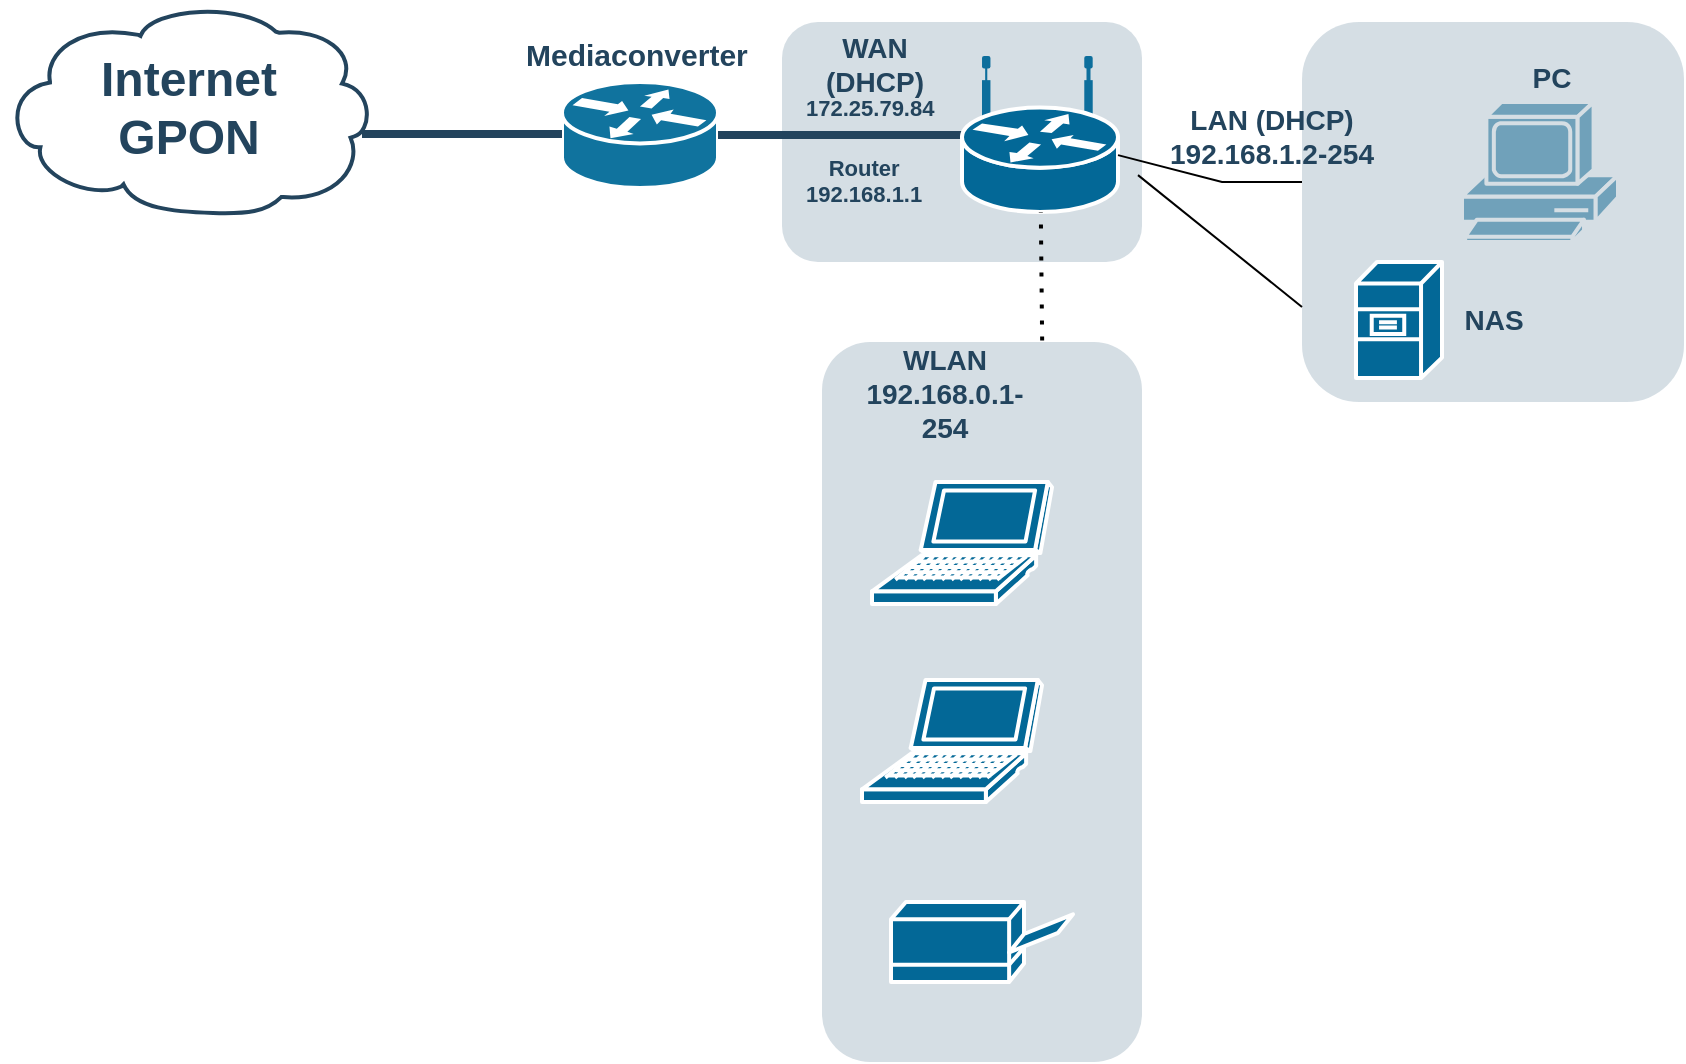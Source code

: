 <mxfile version="16.5.6" type="github">
  <diagram id="6a731a19-8d31-9384-78a2-239565b7b9f0" name="Page-1">
    <mxGraphModel dx="1422" dy="762" grid="1" gridSize="10" guides="1" tooltips="1" connect="1" arrows="1" fold="1" page="1" pageScale="1" pageWidth="827" pageHeight="1169" background="none" math="0" shadow="0">
      <root>
        <mxCell id="0" />
        <mxCell id="1" parent="0" />
        <mxCell id="2090" value="" style="rounded=1;whiteSpace=wrap;html=1;strokeColor=none;fillColor=#BAC8D3;fontSize=24;fontColor=#23445D;align=center;opacity=60;" parent="1" vertex="1">
          <mxGeometry x="470" y="70" width="180" height="120" as="geometry" />
        </mxCell>
        <mxCell id="2091" value="" style="rounded=1;whiteSpace=wrap;html=1;strokeColor=none;fillColor=#BAC8D3;fontSize=24;fontColor=#23445D;align=center;opacity=60;" parent="1" vertex="1">
          <mxGeometry x="490" y="230" width="160" height="360" as="geometry" />
        </mxCell>
        <mxCell id="2109" value="Internet&lt;br&gt;GPON" style="shape=mxgraph.cisco.storage.cloud;html=1;dashed=0;strokeColor=#23445D;fillColor=#ffffff;strokeWidth=2;fontFamily=Helvetica;fontSize=24;fontColor=#23445D;align=center;fontStyle=1" parent="1" vertex="1">
          <mxGeometry x="80" y="60" width="186" height="106" as="geometry" />
        </mxCell>
        <mxCell id="2138" value="" style="shape=mxgraph.cisco.routers.router;html=1;dashed=0;fillColor=#10739E;strokeColor=#ffffff;strokeWidth=2;verticalLabelPosition=bottom;verticalAlign=top;fontFamily=Helvetica;fontSize=36;fontColor=#FFB366" parent="1" vertex="1">
          <mxGeometry x="360" y="100" width="78" height="53" as="geometry" />
        </mxCell>
        <mxCell id="2170" value="" style="elbow=horizontal;endArrow=none;html=1;strokeColor=#23445D;endFill=0;strokeWidth=4;rounded=1;" parent="1" source="rcNIR8N15N0gZI9l1xsj-2260" target="2138" edge="1">
          <mxGeometry width="100" height="100" relative="1" as="geometry">
            <mxPoint x="910" y="220" as="sourcePoint" />
            <mxPoint x="1210.278" y="240.083" as="targetPoint" />
          </mxGeometry>
        </mxCell>
        <mxCell id="2228" value="&lt;font color=&quot;#23445d&quot;&gt;WAN (DHCP)&lt;/font&gt;" style="rounded=1;whiteSpace=wrap;html=1;strokeColor=none;fillColor=none;fontSize=14;fontColor=#742B21;align=center;fontStyle=1" parent="1" vertex="1">
          <mxGeometry x="480" y="81" width="73" height="19" as="geometry" />
        </mxCell>
        <mxCell id="rcNIR8N15N0gZI9l1xsj-2260" value="" style="shape=mxgraph.cisco.routers.wireless_router;sketch=0;html=1;pointerEvents=1;dashed=0;fillColor=#036897;strokeColor=#ffffff;strokeWidth=2;verticalLabelPosition=bottom;verticalAlign=top;align=center;outlineConnect=0;fontFamily=Helvetica;" vertex="1" parent="1">
          <mxGeometry x="560" y="88" width="78" height="77" as="geometry" />
        </mxCell>
        <mxCell id="rcNIR8N15N0gZI9l1xsj-2262" value="&lt;div style=&quot;text-align: center&quot;&gt;&lt;span&gt;&lt;font color=&quot;#23445d&quot; face=&quot;helvetica&quot; size=&quot;1&quot;&gt;&lt;b style=&quot;line-height: 1.3 ; font-size: 15px&quot;&gt;Mediaconverter&lt;/b&gt;&lt;/font&gt;&lt;/span&gt;&lt;/div&gt;" style="text;whiteSpace=wrap;html=1;fontFamily=Helvetica;" vertex="1" parent="1">
          <mxGeometry x="340" y="70" width="110" height="50" as="geometry" />
        </mxCell>
        <mxCell id="rcNIR8N15N0gZI9l1xsj-2263" value="" style="elbow=horizontal;endArrow=none;html=1;strokeColor=#23445D;endFill=0;strokeWidth=4;rounded=1;" edge="1" parent="1">
          <mxGeometry width="100" height="100" relative="1" as="geometry">
            <mxPoint x="360" y="126" as="sourcePoint" />
            <mxPoint x="260" y="126" as="targetPoint" />
          </mxGeometry>
        </mxCell>
        <mxCell id="rcNIR8N15N0gZI9l1xsj-2264" value="&lt;div style=&quot;text-align: center; font-size: 11px;&quot;&gt;&lt;span style=&quot;font-size: 11px;&quot;&gt;&lt;font color=&quot;#23445d&quot; face=&quot;helvetica&quot; style=&quot;font-size: 11px;&quot;&gt;&lt;b style=&quot;font-size: 11px;&quot;&gt;172.25.79.84&lt;/b&gt;&lt;/font&gt;&lt;/span&gt;&lt;/div&gt;" style="text;whiteSpace=wrap;html=1;fontFamily=Helvetica;fontSize=11;" vertex="1" parent="1">
          <mxGeometry x="480" y="100" width="110" height="50" as="geometry" />
        </mxCell>
        <mxCell id="rcNIR8N15N0gZI9l1xsj-2266" value="&lt;font color=&quot;#23445d&quot;&gt;WLAN&lt;br&gt;192.168.0.1-254&lt;br&gt;&lt;/font&gt;" style="rounded=1;whiteSpace=wrap;html=1;strokeColor=none;fillColor=none;fontSize=14;fontColor=#742B21;align=center;fontStyle=1" vertex="1" parent="1">
          <mxGeometry x="515" y="246" width="73" height="19" as="geometry" />
        </mxCell>
        <mxCell id="rcNIR8N15N0gZI9l1xsj-2267" value="" style="endArrow=none;dashed=1;html=1;dashPattern=1 3;strokeWidth=2;rounded=0;fontFamily=Helvetica;fontSize=11;exitX=0.688;exitY=-0.002;exitDx=0;exitDy=0;exitPerimeter=0;" edge="1" parent="1" source="2091" target="rcNIR8N15N0gZI9l1xsj-2260">
          <mxGeometry width="50" height="50" relative="1" as="geometry">
            <mxPoint x="680" y="350" as="sourcePoint" />
            <mxPoint x="730" y="300" as="targetPoint" />
          </mxGeometry>
        </mxCell>
        <mxCell id="rcNIR8N15N0gZI9l1xsj-2268" value="" style="shape=mxgraph.cisco.computers_and_peripherals.laptop;sketch=0;html=1;pointerEvents=1;dashed=0;fillColor=#036897;strokeColor=#ffffff;strokeWidth=2;verticalLabelPosition=bottom;verticalAlign=top;align=center;outlineConnect=0;fontFamily=Helvetica;" vertex="1" parent="1">
          <mxGeometry x="515" y="300" width="90" height="61" as="geometry" />
        </mxCell>
        <mxCell id="rcNIR8N15N0gZI9l1xsj-2269" value="" style="shape=mxgraph.cisco.computers_and_peripherals.laptop;sketch=0;html=1;pointerEvents=1;dashed=0;fillColor=#036897;strokeColor=#ffffff;strokeWidth=2;verticalLabelPosition=bottom;verticalAlign=top;align=center;outlineConnect=0;fontFamily=Helvetica;" vertex="1" parent="1">
          <mxGeometry x="510" y="399" width="90" height="61" as="geometry" />
        </mxCell>
        <mxCell id="rcNIR8N15N0gZI9l1xsj-2270" value="" style="shape=mxgraph.cisco.computers_and_peripherals.pc;sketch=0;html=1;pointerEvents=1;dashed=0;fillColor=#036897;strokeColor=#ffffff;strokeWidth=2;verticalLabelPosition=bottom;verticalAlign=top;align=center;outlineConnect=0;fontFamily=Helvetica;fontSize=11;" vertex="1" parent="1">
          <mxGeometry x="810" y="110" width="78" height="70" as="geometry" />
        </mxCell>
        <mxCell id="rcNIR8N15N0gZI9l1xsj-2271" value="" style="rounded=1;whiteSpace=wrap;html=1;strokeColor=none;fillColor=#BAC8D3;fontSize=24;fontColor=#23445D;align=center;opacity=60;" vertex="1" parent="1">
          <mxGeometry x="730" y="70" width="191" height="190" as="geometry" />
        </mxCell>
        <mxCell id="rcNIR8N15N0gZI9l1xsj-2272" value="&lt;font color=&quot;#23445d&quot;&gt;LAN (DHCP) 192.168.1.2-254&lt;/font&gt;" style="rounded=1;whiteSpace=wrap;html=1;strokeColor=none;fillColor=none;fontSize=14;fontColor=#742B21;align=center;fontStyle=1" vertex="1" parent="1">
          <mxGeometry x="660" y="117" width="110" height="19" as="geometry" />
        </mxCell>
        <mxCell id="rcNIR8N15N0gZI9l1xsj-2274" value="&lt;div style=&quot;text-align: center ; font-size: 11px&quot;&gt;&lt;span style=&quot;font-size: 11px&quot;&gt;&lt;font color=&quot;#23445d&quot; face=&quot;helvetica&quot; style=&quot;font-size: 11px&quot;&gt;&lt;b style=&quot;font-size: 11px&quot;&gt;Router&lt;/b&gt;&lt;/font&gt;&lt;/span&gt;&lt;/div&gt;&lt;div style=&quot;text-align: center ; font-size: 11px&quot;&gt;&lt;span style=&quot;font-size: 11px&quot;&gt;&lt;font color=&quot;#23445d&quot; face=&quot;helvetica&quot; style=&quot;font-size: 11px&quot;&gt;&lt;b style=&quot;font-size: 11px&quot;&gt;192.168.1.1&lt;/b&gt;&lt;/font&gt;&lt;/span&gt;&lt;/div&gt;" style="text;whiteSpace=wrap;html=1;fontFamily=Helvetica;fontSize=11;" vertex="1" parent="1">
          <mxGeometry x="480" y="130" width="110" height="50" as="geometry" />
        </mxCell>
        <mxCell id="rcNIR8N15N0gZI9l1xsj-2277" value="" style="shape=mxgraph.cisco.computers_and_peripherals.printer;sketch=0;html=1;pointerEvents=1;dashed=0;fillColor=#036897;strokeColor=#ffffff;strokeWidth=2;verticalLabelPosition=bottom;verticalAlign=top;align=center;outlineConnect=0;fontFamily=Helvetica;fontSize=11;" vertex="1" parent="1">
          <mxGeometry x="524.5" y="510" width="91" height="40" as="geometry" />
        </mxCell>
        <mxCell id="rcNIR8N15N0gZI9l1xsj-2279" value="" style="endArrow=none;html=1;rounded=0;fontFamily=Helvetica;fontSize=11;" edge="1" parent="1" source="rcNIR8N15N0gZI9l1xsj-2260">
          <mxGeometry width="50" height="50" relative="1" as="geometry">
            <mxPoint x="646.347" y="175" as="sourcePoint" />
            <mxPoint x="730" y="150" as="targetPoint" />
            <Array as="points">
              <mxPoint x="690" y="150" />
            </Array>
          </mxGeometry>
        </mxCell>
        <mxCell id="rcNIR8N15N0gZI9l1xsj-2280" value="" style="shape=mxgraph.cisco.servers.file_server;sketch=0;html=1;pointerEvents=1;dashed=0;fillColor=#036897;strokeColor=#ffffff;strokeWidth=2;verticalLabelPosition=bottom;verticalAlign=top;align=center;outlineConnect=0;fontFamily=Helvetica;fontSize=11;" vertex="1" parent="1">
          <mxGeometry x="757" y="190" width="43" height="58" as="geometry" />
        </mxCell>
        <mxCell id="rcNIR8N15N0gZI9l1xsj-2281" value="" style="endArrow=none;html=1;rounded=0;fontFamily=Helvetica;fontSize=11;entryX=0;entryY=0.75;entryDx=0;entryDy=0;" edge="1" parent="1" target="rcNIR8N15N0gZI9l1xsj-2271">
          <mxGeometry width="50" height="50" relative="1" as="geometry">
            <mxPoint x="648" y="146.571" as="sourcePoint" />
            <mxPoint x="700" y="220" as="targetPoint" />
            <Array as="points" />
          </mxGeometry>
        </mxCell>
        <mxCell id="rcNIR8N15N0gZI9l1xsj-2282" value="&lt;font color=&quot;#23445d&quot;&gt;NAS&lt;/font&gt;" style="rounded=1;whiteSpace=wrap;html=1;strokeColor=none;fillColor=none;fontSize=14;fontColor=#742B21;align=center;fontStyle=1" vertex="1" parent="1">
          <mxGeometry x="770.5" y="209.5" width="110" height="19" as="geometry" />
        </mxCell>
        <mxCell id="rcNIR8N15N0gZI9l1xsj-2284" value="&lt;font color=&quot;#23445d&quot;&gt;PC&lt;/font&gt;" style="rounded=1;whiteSpace=wrap;html=1;strokeColor=none;fillColor=none;fontSize=14;fontColor=#742B21;align=center;fontStyle=1" vertex="1" parent="1">
          <mxGeometry x="800" y="88" width="110" height="19" as="geometry" />
        </mxCell>
      </root>
    </mxGraphModel>
  </diagram>
</mxfile>

